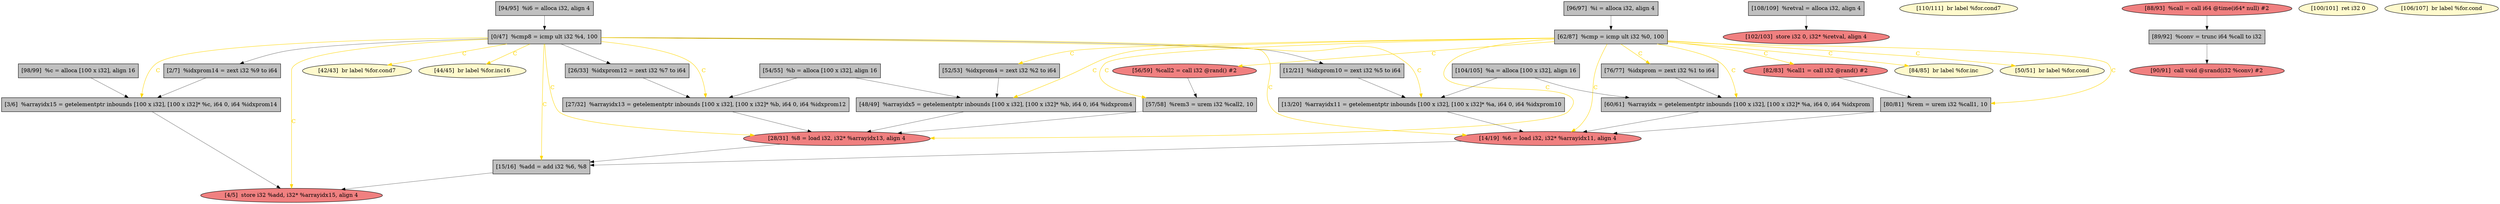 
digraph G {


node148 [fillcolor=grey,label="[2/7]  %idxprom14 = zext i32 %9 to i64",shape=rectangle,style=filled ]
node127 [fillcolor=grey,label="[96/97]  %i = alloca i32, align 4",shape=rectangle,style=filled ]
node125 [fillcolor=lightcoral,label="[28/31]  %8 = load i32, i32* %arrayidx13, align 4",shape=ellipse,style=filled ]
node129 [fillcolor=grey,label="[76/77]  %idxprom = zext i32 %1 to i64",shape=rectangle,style=filled ]
node130 [fillcolor=grey,label="[62/87]  %cmp = icmp ult i32 %0, 100",shape=rectangle,style=filled ]
node136 [fillcolor=grey,label="[52/53]  %idxprom4 = zext i32 %2 to i64",shape=rectangle,style=filled ]
node115 [fillcolor=grey,label="[3/6]  %arrayidx15 = getelementptr inbounds [100 x i32], [100 x i32]* %c, i64 0, i64 %idxprom14",shape=rectangle,style=filled ]
node124 [fillcolor=grey,label="[94/95]  %i6 = alloca i32, align 4",shape=rectangle,style=filled ]
node121 [fillcolor=lightcoral,label="[82/83]  %call1 = call i32 @rand() #2",shape=ellipse,style=filled ]
node112 [fillcolor=grey,label="[15/16]  %add = add i32 %6, %8",shape=rectangle,style=filled ]
node139 [fillcolor=lightcoral,label="[102/103]  store i32 0, i32* %retval, align 4",shape=ellipse,style=filled ]
node141 [fillcolor=lemonchiffon,label="[110/111]  br label %for.cond7",shape=ellipse,style=filled ]
node119 [fillcolor=grey,label="[80/81]  %rem = urem i32 %call1, 10",shape=rectangle,style=filled ]
node146 [fillcolor=grey,label="[27/32]  %arrayidx13 = getelementptr inbounds [100 x i32], [100 x i32]* %b, i64 0, i64 %idxprom12",shape=rectangle,style=filled ]
node118 [fillcolor=grey,label="[89/92]  %conv = trunc i64 %call to i32",shape=rectangle,style=filled ]
node123 [fillcolor=grey,label="[98/99]  %c = alloca [100 x i32], align 16",shape=rectangle,style=filled ]
node138 [fillcolor=grey,label="[0/47]  %cmp8 = icmp ult i32 %4, 100",shape=rectangle,style=filled ]
node126 [fillcolor=grey,label="[48/49]  %arrayidx5 = getelementptr inbounds [100 x i32], [100 x i32]* %b, i64 0, i64 %idxprom4",shape=rectangle,style=filled ]
node113 [fillcolor=lemonchiffon,label="[100/101]  ret i32 0",shape=ellipse,style=filled ]
node120 [fillcolor=lightcoral,label="[90/91]  call void @srand(i32 %conv) #2",shape=ellipse,style=filled ]
node117 [fillcolor=grey,label="[104/105]  %a = alloca [100 x i32], align 16",shape=rectangle,style=filled ]
node143 [fillcolor=lemonchiffon,label="[84/85]  br label %for.inc",shape=ellipse,style=filled ]
node114 [fillcolor=grey,label="[108/109]  %retval = alloca i32, align 4",shape=rectangle,style=filled ]
node116 [fillcolor=lemonchiffon,label="[106/107]  br label %for.cond",shape=ellipse,style=filled ]
node133 [fillcolor=grey,label="[57/58]  %rem3 = urem i32 %call2, 10",shape=rectangle,style=filled ]
node128 [fillcolor=lightcoral,label="[88/93]  %call = call i64 @time(i64* null) #2",shape=ellipse,style=filled ]
node131 [fillcolor=grey,label="[60/61]  %arrayidx = getelementptr inbounds [100 x i32], [100 x i32]* %a, i64 0, i64 %idxprom",shape=rectangle,style=filled ]
node132 [fillcolor=lightcoral,label="[56/59]  %call2 = call i32 @rand() #2",shape=ellipse,style=filled ]
node122 [fillcolor=lightcoral,label="[4/5]  store i32 %add, i32* %arrayidx15, align 4",shape=ellipse,style=filled ]
node134 [fillcolor=lightcoral,label="[14/19]  %6 = load i32, i32* %arrayidx11, align 4",shape=ellipse,style=filled ]
node135 [fillcolor=grey,label="[54/55]  %b = alloca [100 x i32], align 16",shape=rectangle,style=filled ]
node137 [fillcolor=lemonchiffon,label="[50/51]  br label %for.cond",shape=ellipse,style=filled ]
node142 [fillcolor=grey,label="[12/21]  %idxprom10 = zext i32 %5 to i64",shape=rectangle,style=filled ]
node140 [fillcolor=lemonchiffon,label="[42/43]  br label %for.cond7",shape=ellipse,style=filled ]
node144 [fillcolor=grey,label="[26/33]  %idxprom12 = zext i32 %7 to i64",shape=rectangle,style=filled ]
node145 [fillcolor=lemonchiffon,label="[44/45]  br label %for.inc16",shape=ellipse,style=filled ]
node147 [fillcolor=grey,label="[13/20]  %arrayidx11 = getelementptr inbounds [100 x i32], [100 x i32]* %a, i64 0, i64 %idxprom10",shape=rectangle,style=filled ]

node133->node125 [style=solid,color=black,label="",penwidth=0.5,fontcolor=black ]
node134->node112 [style=solid,color=black,label="",penwidth=0.5,fontcolor=black ]
node135->node146 [style=solid,color=black,label="",penwidth=0.5,fontcolor=black ]
node136->node126 [style=solid,color=black,label="",penwidth=0.5,fontcolor=black ]
node130->node131 [style=solid,color=gold,label="C",penwidth=1.0,fontcolor=gold ]
node138->node144 [style=solid,color=black,label="",penwidth=0.5,fontcolor=black ]
node130->node134 [style=solid,color=gold,label="C",penwidth=1.0,fontcolor=gold ]
node121->node119 [style=solid,color=black,label="",penwidth=0.5,fontcolor=black ]
node135->node126 [style=solid,color=black,label="",penwidth=0.5,fontcolor=black ]
node148->node115 [style=solid,color=black,label="",penwidth=0.5,fontcolor=black ]
node115->node122 [style=solid,color=black,label="",penwidth=0.5,fontcolor=black ]
node119->node134 [style=solid,color=black,label="",penwidth=0.5,fontcolor=black ]
node130->node121 [style=solid,color=gold,label="C",penwidth=1.0,fontcolor=gold ]
node138->node142 [style=solid,color=black,label="",penwidth=0.5,fontcolor=black ]
node138->node146 [style=solid,color=gold,label="C",penwidth=1.0,fontcolor=gold ]
node129->node131 [style=solid,color=black,label="",penwidth=0.5,fontcolor=black ]
node128->node118 [style=solid,color=black,label="",penwidth=0.5,fontcolor=black ]
node138->node134 [style=solid,color=gold,label="C",penwidth=1.0,fontcolor=gold ]
node138->node112 [style=solid,color=gold,label="C",penwidth=1.0,fontcolor=gold ]
node112->node122 [style=solid,color=black,label="",penwidth=0.5,fontcolor=black ]
node138->node145 [style=solid,color=gold,label="C",penwidth=1.0,fontcolor=gold ]
node146->node125 [style=solid,color=black,label="",penwidth=0.5,fontcolor=black ]
node142->node147 [style=solid,color=black,label="",penwidth=0.5,fontcolor=black ]
node130->node132 [style=solid,color=gold,label="C",penwidth=1.0,fontcolor=gold ]
node138->node125 [style=solid,color=gold,label="C",penwidth=1.0,fontcolor=gold ]
node144->node146 [style=solid,color=black,label="",penwidth=0.5,fontcolor=black ]
node130->node133 [style=solid,color=gold,label="C",penwidth=1.0,fontcolor=gold ]
node127->node130 [style=solid,color=black,label="",penwidth=0.5,fontcolor=black ]
node138->node148 [style=solid,color=black,label="",penwidth=0.5,fontcolor=black ]
node138->node147 [style=solid,color=gold,label="C",penwidth=1.0,fontcolor=gold ]
node117->node147 [style=solid,color=black,label="",penwidth=0.5,fontcolor=black ]
node130->node125 [style=solid,color=gold,label="C",penwidth=1.0,fontcolor=gold ]
node130->node129 [style=solid,color=gold,label="C",penwidth=1.0,fontcolor=gold ]
node138->node115 [style=solid,color=gold,label="C",penwidth=1.0,fontcolor=gold ]
node130->node126 [style=solid,color=gold,label="C",penwidth=1.0,fontcolor=gold ]
node126->node125 [style=solid,color=black,label="",penwidth=0.5,fontcolor=black ]
node138->node140 [style=solid,color=gold,label="C",penwidth=1.0,fontcolor=gold ]
node114->node139 [style=solid,color=black,label="",penwidth=0.5,fontcolor=black ]
node132->node133 [style=solid,color=black,label="",penwidth=0.5,fontcolor=black ]
node117->node131 [style=solid,color=black,label="",penwidth=0.5,fontcolor=black ]
node124->node138 [style=solid,color=black,label="",penwidth=0.5,fontcolor=black ]
node130->node119 [style=solid,color=gold,label="C",penwidth=1.0,fontcolor=gold ]
node131->node134 [style=solid,color=black,label="",penwidth=0.5,fontcolor=black ]
node130->node137 [style=solid,color=gold,label="C",penwidth=1.0,fontcolor=gold ]
node125->node112 [style=solid,color=black,label="",penwidth=0.5,fontcolor=black ]
node118->node120 [style=solid,color=black,label="",penwidth=0.5,fontcolor=black ]
node147->node134 [style=solid,color=black,label="",penwidth=0.5,fontcolor=black ]
node130->node143 [style=solid,color=gold,label="C",penwidth=1.0,fontcolor=gold ]
node123->node115 [style=solid,color=black,label="",penwidth=0.5,fontcolor=black ]
node130->node136 [style=solid,color=gold,label="C",penwidth=1.0,fontcolor=gold ]
node138->node122 [style=solid,color=gold,label="C",penwidth=1.0,fontcolor=gold ]


}
